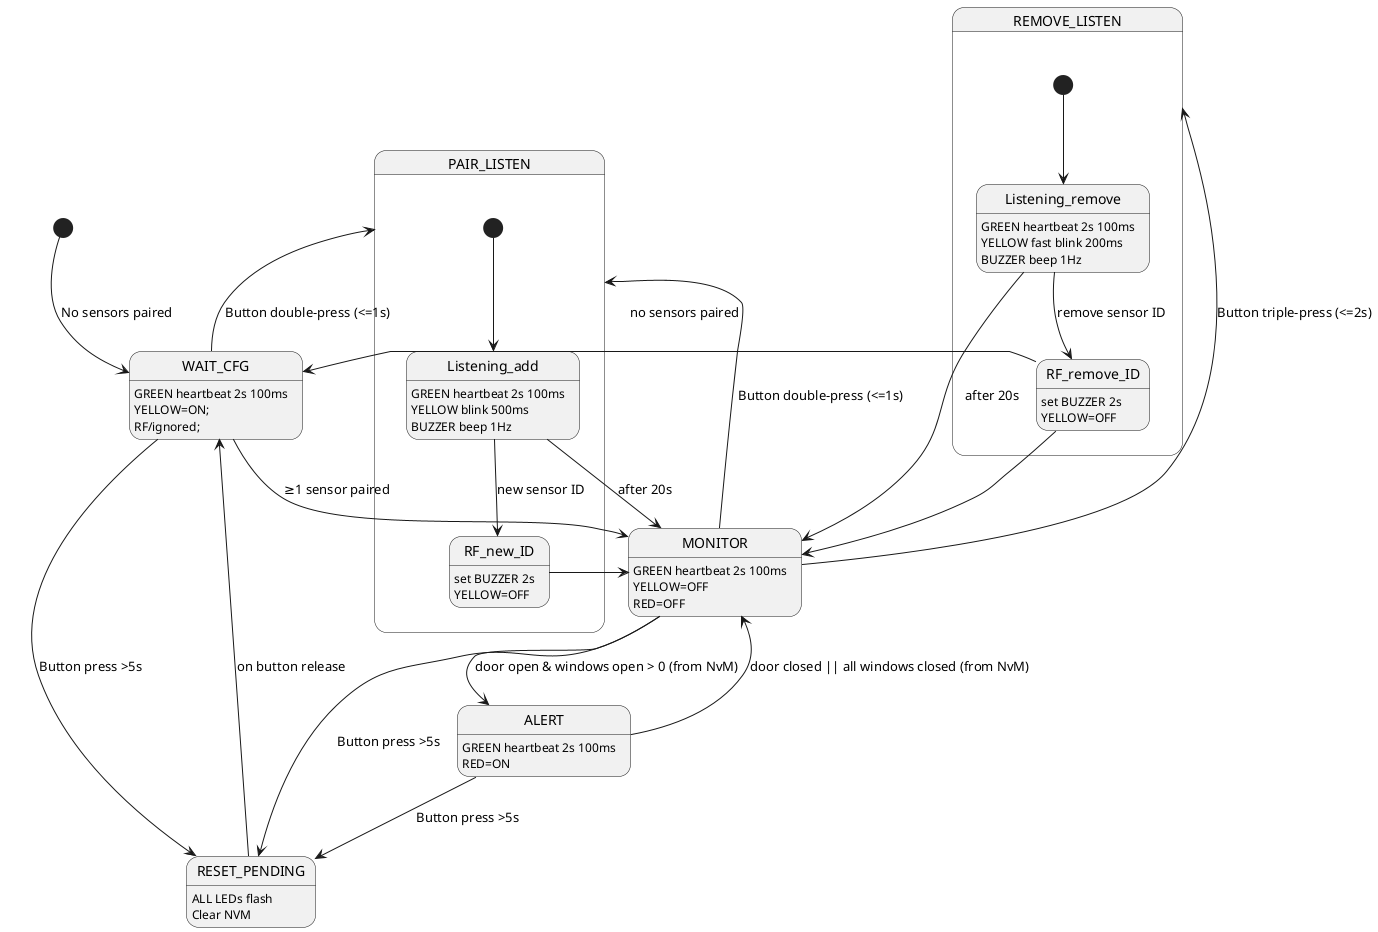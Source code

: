 @startuml State Machine
[*] --> WAIT_CFG : No sensors paired
WAIT_CFG : GREEN heartbeat 2s 100ms
WAIT_CFG : YELLOW=ON;
WAIT_CFG : RF/ignored;
WAIT_CFG --> PAIR_LISTEN : Button double-press (<=1s)
WAIT_CFG --> MONITOR : ≥1 sensor paired
WAIT_CFG --> RESET_PENDING : Button press >5s

MONITOR : GREEN heartbeat 2s 100ms
MONITOR : YELLOW=OFF
MONITOR : RED=OFF
MONITOR --> REMOVE_LISTEN : Button triple-press (<=2s)
MONITOR --> PAIR_LISTEN : Button double-press (<=1s)
MONITOR --> RESET_PENDING : Button press >5s
MONITOR --> ALERT : door open & windows open > 0 (from NvM)

ALERT : GREEN heartbeat 2s 100ms
ALERT : RED=ON
ALERT --> MONITOR : door closed || all windows closed (from NvM)
ALERT --> RESET_PENDING : Button press >5s

state PAIR_LISTEN {
  [*] --> Listening_add
  Listening_add : GREEN heartbeat 2s 100ms
  Listening_add : YELLOW blink 500ms
  Listening_add : BUZZER beep 1Hz
  Listening_add --> RF_new_ID : new sensor ID
  RF_new_ID : set BUZZER 2s
  RF_new_ID : YELLOW=OFF
  Listening_add --> MONITOR : after 20s
  RF_new_ID --> MONITOR
}

state REMOVE_LISTEN {
  [*] --> Listening_remove
  Listening_remove : GREEN heartbeat 2s 100ms
  Listening_remove : YELLOW fast blink 200ms
  Listening_remove : BUZZER beep 1Hz
  Listening_remove --> RF_remove_ID : remove sensor ID
  RF_remove_ID : set BUZZER 2s
  RF_remove_ID : YELLOW=OFF
  Listening_remove --> MONITOR : after 20s
  RF_remove_ID --> MONITOR
  RF_remove_ID --> WAIT_CFG : no sensors paired
}

RESET_PENDING : ALL LEDs flash
RESET_PENDING : Clear NVM
RESET_PENDING --> WAIT_CFG : on button release
@enduml